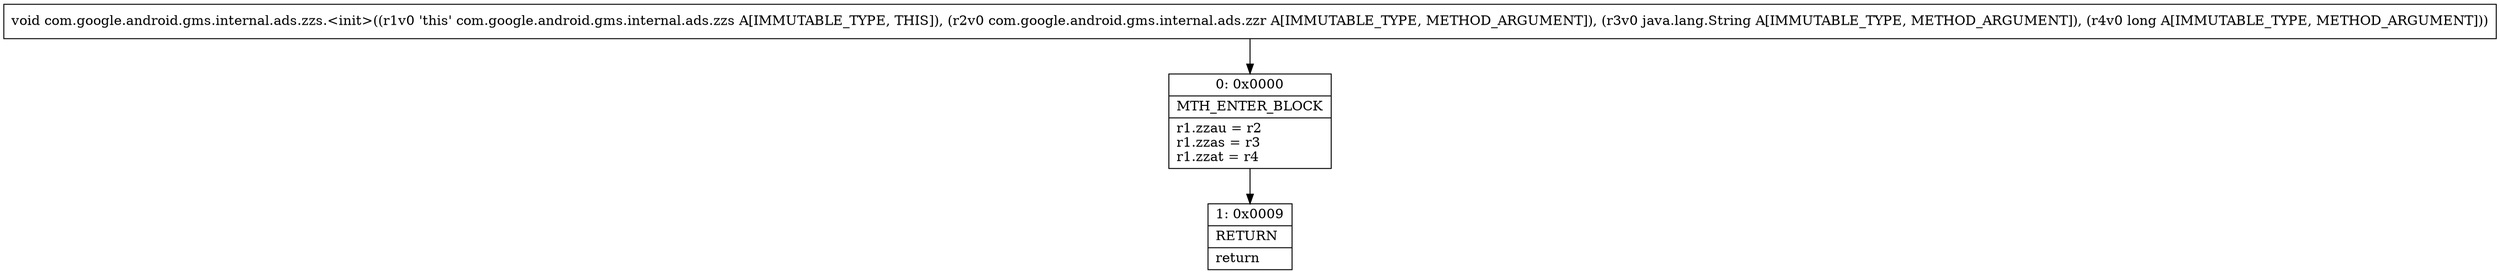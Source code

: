 digraph "CFG forcom.google.android.gms.internal.ads.zzs.\<init\>(Lcom\/google\/android\/gms\/internal\/ads\/zzr;Ljava\/lang\/String;J)V" {
Node_0 [shape=record,label="{0\:\ 0x0000|MTH_ENTER_BLOCK\l|r1.zzau = r2\lr1.zzas = r3\lr1.zzat = r4\l}"];
Node_1 [shape=record,label="{1\:\ 0x0009|RETURN\l|return\l}"];
MethodNode[shape=record,label="{void com.google.android.gms.internal.ads.zzs.\<init\>((r1v0 'this' com.google.android.gms.internal.ads.zzs A[IMMUTABLE_TYPE, THIS]), (r2v0 com.google.android.gms.internal.ads.zzr A[IMMUTABLE_TYPE, METHOD_ARGUMENT]), (r3v0 java.lang.String A[IMMUTABLE_TYPE, METHOD_ARGUMENT]), (r4v0 long A[IMMUTABLE_TYPE, METHOD_ARGUMENT])) }"];
MethodNode -> Node_0;
Node_0 -> Node_1;
}

